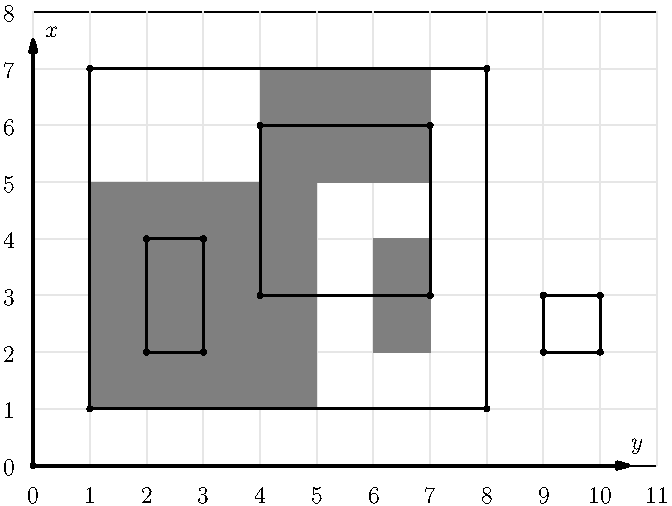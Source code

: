 import graph;
import geometry;

unitsize(1cm);

xlimits(0, 11);
ylimits(0, 8);

xaxis(BottomTop, Ticks(extend=true, pTick=lightgrey, ptick=invisible));
yaxis(LeftRight, Ticks(extend=true, pTick=lightgrey, ptick=invisible));

xequals(Label("$x$",align=2NE),0,ymin=0, ymax=7.5, p=linewidth(1.5pt), Arrow(2mm));
yequals(Label("$y$",align=2NE),0,xmin=0, xmax=10.5, p=linewidth(1.5pt), Arrow(2mm));

dot((0,0));

pair[] body = {(1,2),(4,1),(4,4),(6,1),(6,4),(8,3),(6,5),(10,4)};

fill((1,1)--(5,1)--(5,5)--(1,5)--cycle,gray);
fill((4,5)--(4,7)--(7,7)--(7,5)--cycle,gray);
fill((6,2)--(7,2)--(7,4)--(6,4)--cycle,gray);
//for(int i=0;i<body.length;++i) dot(body[i]); 

//draw( body[0] -- body[1] );
//draw( body[0] -- body[2] );

int[] q1 = {4,7,3,6};
for (int i=0; i<2; ++i) {
    draw( (q1[+i],q1[2+i]) -- (q1[1],q1[2]), linewidth(1));
    draw( (q1[+i],q1[2+i]) -- (q1[0],q1[3]), linewidth(1));
    dot((q1[i],q1[2+i]));
    dot((q1[i],q1[3 - i]));
}

int[] q1 = {2,3,2,4};
for (int i=0; i<2; ++i) {
    draw( (q1[+i],q1[2+i]) -- (q1[1],q1[2]), linewidth(1));
    draw( (q1[+i],q1[2+i]) -- (q1[0],q1[3]), linewidth(1));
    dot((q1[i],q1[2+i]));
    dot((q1[i],q1[3 - i]));
}

int[] q1 = {1,8,1,7};
for (int i=0; i<2; ++i) {
    draw( (q1[+i],q1[2+i]) -- (q1[1],q1[2]), linewidth(1));
    draw( (q1[+i],q1[2+i]) -- (q1[0],q1[3]), linewidth(1));
    dot((q1[i],q1[2+i]));
    dot((q1[i],q1[3 - i]));
}

int[] q1 = {9,10,2,3};
for (int i=0; i<2; ++i) {
    draw( (q1[+i],q1[2+i]) -- (q1[1],q1[2]), linewidth(1));
    draw( (q1[+i],q1[2+i]) -- (q1[0],q1[3]), linewidth(1));
    dot((q1[i],q1[2+i]));
    dot((q1[i],q1[3 - i]));
}
